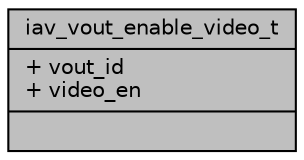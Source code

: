 digraph "iav_vout_enable_video_t"
{
 // INTERACTIVE_SVG=YES
 // LATEX_PDF_SIZE
  bgcolor="transparent";
  edge [fontname="Helvetica",fontsize="10",labelfontname="Helvetica",labelfontsize="10"];
  node [fontname="Helvetica",fontsize="10",shape=record];
  Node1 [label="{iav_vout_enable_video_t\n|+ vout_id\l+ video_en\l|}",height=0.2,width=0.4,color="black", fillcolor="grey75", style="filled", fontcolor="black",tooltip=" "];
}

